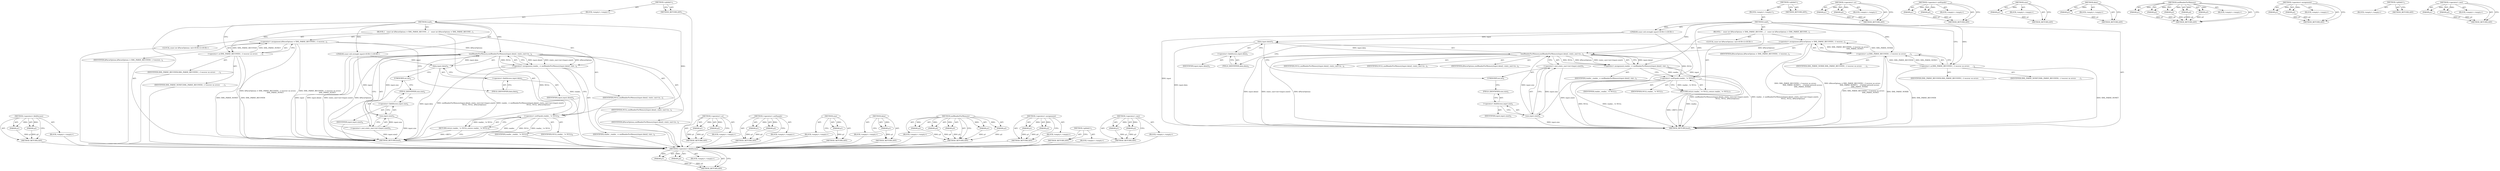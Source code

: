digraph "&lt;operator&gt;.cast" {
vulnerable_82 [label=<(METHOD,&lt;operator&gt;.fieldAccess)>];
vulnerable_83 [label=<(PARAM,p1)>];
vulnerable_84 [label=<(PARAM,p2)>];
vulnerable_85 [label=<(BLOCK,&lt;empty&gt;,&lt;empty&gt;)>];
vulnerable_86 [label=<(METHOD_RETURN,ANY)>];
vulnerable_6 [label=<(METHOD,&lt;global&gt;)<SUB>1</SUB>>];
vulnerable_7 [label=<(BLOCK,&lt;empty&gt;,&lt;empty&gt;)<SUB>1</SUB>>];
vulnerable_8 [label=<(METHOD,Load)<SUB>1</SUB>>];
vulnerable_9 [label="<(PARAM,const std::string&amp; input)<SUB>1</SUB>>"];
vulnerable_10 [label=<(BLOCK,{
   const int kParseOptions = XML_PARSE_RECOVE...,{
   const int kParseOptions = XML_PARSE_RECOVE...)<SUB>1</SUB>>];
vulnerable_11 [label="<(LOCAL,const int kParseOptions: int)<SUB>2</SUB>>"];
vulnerable_12 [label=<(&lt;operator&gt;.assignment,kParseOptions = XML_PARSE_RECOVER |  // recover...)<SUB>2</SUB>>];
vulnerable_13 [label=<(IDENTIFIER,kParseOptions,kParseOptions = XML_PARSE_RECOVER |  // recover...)<SUB>2</SUB>>];
vulnerable_14 [label=<(&lt;operator&gt;.or,XML_PARSE_RECOVER |  // recover on errors
     ...)<SUB>2</SUB>>];
vulnerable_15 [label=<(&lt;operator&gt;.or,XML_PARSE_RECOVER |  // recover on errors
     ...)<SUB>2</SUB>>];
vulnerable_16 [label=<(IDENTIFIER,XML_PARSE_RECOVER,XML_PARSE_RECOVER |  // recover on errors
     ...)<SUB>2</SUB>>];
vulnerable_17 [label=<(IDENTIFIER,XML_PARSE_NONET,XML_PARSE_RECOVER |  // recover on errors
     ...)<SUB>3</SUB>>];
vulnerable_18 [label=<(IDENTIFIER,XML_PARSE_NOXXE,XML_PARSE_RECOVER |  // recover on errors
     ...)<SUB>4</SUB>>];
vulnerable_19 [label=<(&lt;operator&gt;.assignment,reader_ = xmlReaderForMemory(input.data(), stat...)<SUB>5</SUB>>];
vulnerable_20 [label=<(IDENTIFIER,reader_,reader_ = xmlReaderForMemory(input.data(), stat...)<SUB>5</SUB>>];
vulnerable_21 [label=<(xmlReaderForMemory,xmlReaderForMemory(input.data(), static_cast&lt;in...)<SUB>5</SUB>>];
vulnerable_22 [label=<(data,input.data())<SUB>5</SUB>>];
vulnerable_23 [label=<(&lt;operator&gt;.fieldAccess,input.data)<SUB>5</SUB>>];
vulnerable_24 [label=<(IDENTIFIER,input,input.data())<SUB>5</SUB>>];
vulnerable_25 [label=<(FIELD_IDENTIFIER,data,data)<SUB>5</SUB>>];
vulnerable_26 [label=<(&lt;operator&gt;.cast,static_cast&lt;int&gt;(input.size()))<SUB>5</SUB>>];
vulnerable_27 [label=<(UNKNOWN,int,int)<SUB>5</SUB>>];
vulnerable_28 [label=<(size,input.size())<SUB>5</SUB>>];
vulnerable_29 [label=<(&lt;operator&gt;.fieldAccess,input.size)<SUB>5</SUB>>];
vulnerable_30 [label=<(IDENTIFIER,input,input.size())<SUB>5</SUB>>];
vulnerable_31 [label=<(FIELD_IDENTIFIER,size,size)<SUB>5</SUB>>];
vulnerable_32 [label=<(IDENTIFIER,NULL,xmlReaderForMemory(input.data(), static_cast&lt;in...)<SUB>6</SUB>>];
vulnerable_33 [label=<(IDENTIFIER,NULL,xmlReaderForMemory(input.data(), static_cast&lt;in...)<SUB>6</SUB>>];
vulnerable_34 [label=<(IDENTIFIER,kParseOptions,xmlReaderForMemory(input.data(), static_cast&lt;in...)<SUB>6</SUB>>];
vulnerable_35 [label=<(RETURN,return reader_ != NULL;,return reader_ != NULL;)<SUB>7</SUB>>];
vulnerable_36 [label=<(&lt;operator&gt;.notEquals,reader_ != NULL)<SUB>7</SUB>>];
vulnerable_37 [label=<(IDENTIFIER,reader_,reader_ != NULL)<SUB>7</SUB>>];
vulnerable_38 [label=<(IDENTIFIER,NULL,reader_ != NULL)<SUB>7</SUB>>];
vulnerable_39 [label=<(METHOD_RETURN,bool)<SUB>1</SUB>>];
vulnerable_41 [label=<(METHOD_RETURN,ANY)<SUB>1</SUB>>];
vulnerable_65 [label=<(METHOD,&lt;operator&gt;.or)>];
vulnerable_66 [label=<(PARAM,p1)>];
vulnerable_67 [label=<(PARAM,p2)>];
vulnerable_68 [label=<(BLOCK,&lt;empty&gt;,&lt;empty&gt;)>];
vulnerable_69 [label=<(METHOD_RETURN,ANY)>];
vulnerable_96 [label=<(METHOD,&lt;operator&gt;.notEquals)>];
vulnerable_97 [label=<(PARAM,p1)>];
vulnerable_98 [label=<(PARAM,p2)>];
vulnerable_99 [label=<(BLOCK,&lt;empty&gt;,&lt;empty&gt;)>];
vulnerable_100 [label=<(METHOD_RETURN,ANY)>];
vulnerable_92 [label=<(METHOD,size)>];
vulnerable_93 [label=<(PARAM,p1)>];
vulnerable_94 [label=<(BLOCK,&lt;empty&gt;,&lt;empty&gt;)>];
vulnerable_95 [label=<(METHOD_RETURN,ANY)>];
vulnerable_78 [label=<(METHOD,data)>];
vulnerable_79 [label=<(PARAM,p1)>];
vulnerable_80 [label=<(BLOCK,&lt;empty&gt;,&lt;empty&gt;)>];
vulnerable_81 [label=<(METHOD_RETURN,ANY)>];
vulnerable_70 [label=<(METHOD,xmlReaderForMemory)>];
vulnerable_71 [label=<(PARAM,p1)>];
vulnerable_72 [label=<(PARAM,p2)>];
vulnerable_73 [label=<(PARAM,p3)>];
vulnerable_74 [label=<(PARAM,p4)>];
vulnerable_75 [label=<(PARAM,p5)>];
vulnerable_76 [label=<(BLOCK,&lt;empty&gt;,&lt;empty&gt;)>];
vulnerable_77 [label=<(METHOD_RETURN,ANY)>];
vulnerable_60 [label=<(METHOD,&lt;operator&gt;.assignment)>];
vulnerable_61 [label=<(PARAM,p1)>];
vulnerable_62 [label=<(PARAM,p2)>];
vulnerable_63 [label=<(BLOCK,&lt;empty&gt;,&lt;empty&gt;)>];
vulnerable_64 [label=<(METHOD_RETURN,ANY)>];
vulnerable_54 [label=<(METHOD,&lt;global&gt;)<SUB>1</SUB>>];
vulnerable_55 [label=<(BLOCK,&lt;empty&gt;,&lt;empty&gt;)>];
vulnerable_56 [label=<(METHOD_RETURN,ANY)>];
vulnerable_87 [label=<(METHOD,&lt;operator&gt;.cast)>];
vulnerable_88 [label=<(PARAM,p1)>];
vulnerable_89 [label=<(PARAM,p2)>];
vulnerable_90 [label=<(BLOCK,&lt;empty&gt;,&lt;empty&gt;)>];
vulnerable_91 [label=<(METHOD_RETURN,ANY)>];
fixed_80 [label=<(METHOD,&lt;operator&gt;.fieldAccess)>];
fixed_81 [label=<(PARAM,p1)>];
fixed_82 [label=<(PARAM,p2)>];
fixed_83 [label=<(BLOCK,&lt;empty&gt;,&lt;empty&gt;)>];
fixed_84 [label=<(METHOD_RETURN,ANY)>];
fixed_6 [label=<(METHOD,&lt;global&gt;)<SUB>1</SUB>>];
fixed_7 [label=<(BLOCK,&lt;empty&gt;,&lt;empty&gt;)<SUB>1</SUB>>];
fixed_8 [label=<(METHOD,Load)<SUB>1</SUB>>];
fixed_9 [label="<(PARAM,const std::string&amp; input)<SUB>1</SUB>>"];
fixed_10 [label=<(BLOCK,{
   const int kParseOptions = XML_PARSE_RECOVE...,{
   const int kParseOptions = XML_PARSE_RECOVE...)<SUB>1</SUB>>];
fixed_11 [label="<(LOCAL,const int kParseOptions: int)<SUB>2</SUB>>"];
fixed_12 [label=<(&lt;operator&gt;.assignment,kParseOptions = XML_PARSE_RECOVER |  // recover...)<SUB>2</SUB>>];
fixed_13 [label=<(IDENTIFIER,kParseOptions,kParseOptions = XML_PARSE_RECOVER |  // recover...)<SUB>2</SUB>>];
fixed_14 [label=<(&lt;operator&gt;.or,XML_PARSE_RECOVER |  // recover on errors
     ...)<SUB>2</SUB>>];
fixed_15 [label=<(IDENTIFIER,XML_PARSE_RECOVER,XML_PARSE_RECOVER |  // recover on errors
     ...)<SUB>2</SUB>>];
fixed_16 [label=<(IDENTIFIER,XML_PARSE_NONET,XML_PARSE_RECOVER |  // recover on errors
     ...)<SUB>3</SUB>>];
fixed_17 [label=<(&lt;operator&gt;.assignment,reader_ = xmlReaderForMemory(input.data(), stat...)<SUB>4</SUB>>];
fixed_18 [label=<(IDENTIFIER,reader_,reader_ = xmlReaderForMemory(input.data(), stat...)<SUB>4</SUB>>];
fixed_19 [label=<(xmlReaderForMemory,xmlReaderForMemory(input.data(), static_cast&lt;in...)<SUB>4</SUB>>];
fixed_20 [label=<(data,input.data())<SUB>4</SUB>>];
fixed_21 [label=<(&lt;operator&gt;.fieldAccess,input.data)<SUB>4</SUB>>];
fixed_22 [label=<(IDENTIFIER,input,input.data())<SUB>4</SUB>>];
fixed_23 [label=<(FIELD_IDENTIFIER,data,data)<SUB>4</SUB>>];
fixed_24 [label=<(&lt;operator&gt;.cast,static_cast&lt;int&gt;(input.size()))<SUB>4</SUB>>];
fixed_25 [label=<(UNKNOWN,int,int)<SUB>4</SUB>>];
fixed_26 [label=<(size,input.size())<SUB>4</SUB>>];
fixed_27 [label=<(&lt;operator&gt;.fieldAccess,input.size)<SUB>4</SUB>>];
fixed_28 [label=<(IDENTIFIER,input,input.size())<SUB>4</SUB>>];
fixed_29 [label=<(FIELD_IDENTIFIER,size,size)<SUB>4</SUB>>];
fixed_30 [label=<(IDENTIFIER,NULL,xmlReaderForMemory(input.data(), static_cast&lt;in...)<SUB>5</SUB>>];
fixed_31 [label=<(IDENTIFIER,NULL,xmlReaderForMemory(input.data(), static_cast&lt;in...)<SUB>5</SUB>>];
fixed_32 [label=<(IDENTIFIER,kParseOptions,xmlReaderForMemory(input.data(), static_cast&lt;in...)<SUB>5</SUB>>];
fixed_33 [label=<(RETURN,return reader_ != NULL;,return reader_ != NULL;)<SUB>6</SUB>>];
fixed_34 [label=<(&lt;operator&gt;.notEquals,reader_ != NULL)<SUB>6</SUB>>];
fixed_35 [label=<(IDENTIFIER,reader_,reader_ != NULL)<SUB>6</SUB>>];
fixed_36 [label=<(IDENTIFIER,NULL,reader_ != NULL)<SUB>6</SUB>>];
fixed_37 [label=<(METHOD_RETURN,bool)<SUB>1</SUB>>];
fixed_39 [label=<(METHOD_RETURN,ANY)<SUB>1</SUB>>];
fixed_63 [label=<(METHOD,&lt;operator&gt;.or)>];
fixed_64 [label=<(PARAM,p1)>];
fixed_65 [label=<(PARAM,p2)>];
fixed_66 [label=<(BLOCK,&lt;empty&gt;,&lt;empty&gt;)>];
fixed_67 [label=<(METHOD_RETURN,ANY)>];
fixed_94 [label=<(METHOD,&lt;operator&gt;.notEquals)>];
fixed_95 [label=<(PARAM,p1)>];
fixed_96 [label=<(PARAM,p2)>];
fixed_97 [label=<(BLOCK,&lt;empty&gt;,&lt;empty&gt;)>];
fixed_98 [label=<(METHOD_RETURN,ANY)>];
fixed_90 [label=<(METHOD,size)>];
fixed_91 [label=<(PARAM,p1)>];
fixed_92 [label=<(BLOCK,&lt;empty&gt;,&lt;empty&gt;)>];
fixed_93 [label=<(METHOD_RETURN,ANY)>];
fixed_76 [label=<(METHOD,data)>];
fixed_77 [label=<(PARAM,p1)>];
fixed_78 [label=<(BLOCK,&lt;empty&gt;,&lt;empty&gt;)>];
fixed_79 [label=<(METHOD_RETURN,ANY)>];
fixed_68 [label=<(METHOD,xmlReaderForMemory)>];
fixed_69 [label=<(PARAM,p1)>];
fixed_70 [label=<(PARAM,p2)>];
fixed_71 [label=<(PARAM,p3)>];
fixed_72 [label=<(PARAM,p4)>];
fixed_73 [label=<(PARAM,p5)>];
fixed_74 [label=<(BLOCK,&lt;empty&gt;,&lt;empty&gt;)>];
fixed_75 [label=<(METHOD_RETURN,ANY)>];
fixed_58 [label=<(METHOD,&lt;operator&gt;.assignment)>];
fixed_59 [label=<(PARAM,p1)>];
fixed_60 [label=<(PARAM,p2)>];
fixed_61 [label=<(BLOCK,&lt;empty&gt;,&lt;empty&gt;)>];
fixed_62 [label=<(METHOD_RETURN,ANY)>];
fixed_52 [label=<(METHOD,&lt;global&gt;)<SUB>1</SUB>>];
fixed_53 [label=<(BLOCK,&lt;empty&gt;,&lt;empty&gt;)>];
fixed_54 [label=<(METHOD_RETURN,ANY)>];
fixed_85 [label=<(METHOD,&lt;operator&gt;.cast)>];
fixed_86 [label=<(PARAM,p1)>];
fixed_87 [label=<(PARAM,p2)>];
fixed_88 [label=<(BLOCK,&lt;empty&gt;,&lt;empty&gt;)>];
fixed_89 [label=<(METHOD_RETURN,ANY)>];
vulnerable_82 -> vulnerable_83  [key=0, label="AST: "];
vulnerable_82 -> vulnerable_83  [key=1, label="DDG: "];
vulnerable_82 -> vulnerable_85  [key=0, label="AST: "];
vulnerable_82 -> vulnerable_84  [key=0, label="AST: "];
vulnerable_82 -> vulnerable_84  [key=1, label="DDG: "];
vulnerable_82 -> vulnerable_86  [key=0, label="AST: "];
vulnerable_82 -> vulnerable_86  [key=1, label="CFG: "];
vulnerable_83 -> vulnerable_86  [key=0, label="DDG: p1"];
vulnerable_84 -> vulnerable_86  [key=0, label="DDG: p2"];
vulnerable_6 -> vulnerable_7  [key=0, label="AST: "];
vulnerable_6 -> vulnerable_41  [key=0, label="AST: "];
vulnerable_6 -> vulnerable_41  [key=1, label="CFG: "];
vulnerable_7 -> vulnerable_8  [key=0, label="AST: "];
vulnerable_8 -> vulnerable_9  [key=0, label="AST: "];
vulnerable_8 -> vulnerable_9  [key=1, label="DDG: "];
vulnerable_8 -> vulnerable_10  [key=0, label="AST: "];
vulnerable_8 -> vulnerable_39  [key=0, label="AST: "];
vulnerable_8 -> vulnerable_15  [key=0, label="CFG: "];
vulnerable_8 -> vulnerable_15  [key=1, label="DDG: "];
vulnerable_8 -> vulnerable_14  [key=0, label="DDG: "];
vulnerable_8 -> vulnerable_21  [key=0, label="DDG: "];
vulnerable_8 -> vulnerable_36  [key=0, label="DDG: "];
vulnerable_9 -> vulnerable_39  [key=0, label="DDG: input"];
vulnerable_9 -> vulnerable_22  [key=0, label="DDG: input"];
vulnerable_9 -> vulnerable_28  [key=0, label="DDG: input"];
vulnerable_10 -> vulnerable_11  [key=0, label="AST: "];
vulnerable_10 -> vulnerable_12  [key=0, label="AST: "];
vulnerable_10 -> vulnerable_19  [key=0, label="AST: "];
vulnerable_10 -> vulnerable_35  [key=0, label="AST: "];
vulnerable_12 -> vulnerable_13  [key=0, label="AST: "];
vulnerable_12 -> vulnerable_14  [key=0, label="AST: "];
vulnerable_12 -> vulnerable_25  [key=0, label="CFG: "];
vulnerable_12 -> vulnerable_39  [key=0, label="DDG: XML_PARSE_RECOVER |  // recover on errors
                            XML_PARSE_NONET |    // forbid network access
                            XML_PARSE_NOXXE"];
vulnerable_12 -> vulnerable_39  [key=1, label="DDG: kParseOptions = XML_PARSE_RECOVER |  // recover on errors
                            XML_PARSE_NONET |    // forbid network access
                            XML_PARSE_NOXXE"];
vulnerable_12 -> vulnerable_21  [key=0, label="DDG: kParseOptions"];
vulnerable_14 -> vulnerable_15  [key=0, label="AST: "];
vulnerable_14 -> vulnerable_18  [key=0, label="AST: "];
vulnerable_14 -> vulnerable_12  [key=0, label="CFG: "];
vulnerable_14 -> vulnerable_12  [key=1, label="DDG: XML_PARSE_RECOVER |  // recover on errors
                            XML_PARSE_NONET"];
vulnerable_14 -> vulnerable_12  [key=2, label="DDG: XML_PARSE_NOXXE"];
vulnerable_14 -> vulnerable_39  [key=0, label="DDG: XML_PARSE_RECOVER |  // recover on errors
                            XML_PARSE_NONET"];
vulnerable_14 -> vulnerable_39  [key=1, label="DDG: XML_PARSE_NOXXE"];
vulnerable_15 -> vulnerable_16  [key=0, label="AST: "];
vulnerable_15 -> vulnerable_17  [key=0, label="AST: "];
vulnerable_15 -> vulnerable_14  [key=0, label="CFG: "];
vulnerable_15 -> vulnerable_14  [key=1, label="DDG: XML_PARSE_RECOVER"];
vulnerable_15 -> vulnerable_14  [key=2, label="DDG: XML_PARSE_NONET"];
vulnerable_15 -> vulnerable_39  [key=0, label="DDG: XML_PARSE_RECOVER"];
vulnerable_15 -> vulnerable_39  [key=1, label="DDG: XML_PARSE_NONET"];
vulnerable_19 -> vulnerable_20  [key=0, label="AST: "];
vulnerable_19 -> vulnerable_21  [key=0, label="AST: "];
vulnerable_19 -> vulnerable_36  [key=0, label="CFG: "];
vulnerable_19 -> vulnerable_36  [key=1, label="DDG: reader_"];
vulnerable_19 -> vulnerable_39  [key=0, label="DDG: xmlReaderForMemory(input.data(), static_cast&lt;int&gt;(input.size()),
                               NULL, NULL, kParseOptions)"];
vulnerable_19 -> vulnerable_39  [key=1, label="DDG: reader_ = xmlReaderForMemory(input.data(), static_cast&lt;int&gt;(input.size()),
                               NULL, NULL, kParseOptions)"];
vulnerable_21 -> vulnerable_22  [key=0, label="AST: "];
vulnerable_21 -> vulnerable_26  [key=0, label="AST: "];
vulnerable_21 -> vulnerable_32  [key=0, label="AST: "];
vulnerable_21 -> vulnerable_33  [key=0, label="AST: "];
vulnerable_21 -> vulnerable_34  [key=0, label="AST: "];
vulnerable_21 -> vulnerable_19  [key=0, label="CFG: "];
vulnerable_21 -> vulnerable_19  [key=1, label="DDG: input.data()"];
vulnerable_21 -> vulnerable_19  [key=2, label="DDG: NULL"];
vulnerable_21 -> vulnerable_19  [key=3, label="DDG: kParseOptions"];
vulnerable_21 -> vulnerable_19  [key=4, label="DDG: static_cast&lt;int&gt;(input.size())"];
vulnerable_21 -> vulnerable_39  [key=0, label="DDG: input.data()"];
vulnerable_21 -> vulnerable_39  [key=1, label="DDG: static_cast&lt;int&gt;(input.size())"];
vulnerable_21 -> vulnerable_39  [key=2, label="DDG: kParseOptions"];
vulnerable_21 -> vulnerable_36  [key=0, label="DDG: NULL"];
vulnerable_22 -> vulnerable_23  [key=0, label="AST: "];
vulnerable_22 -> vulnerable_27  [key=0, label="CFG: "];
vulnerable_22 -> vulnerable_39  [key=0, label="DDG: input.data"];
vulnerable_22 -> vulnerable_21  [key=0, label="DDG: input.data"];
vulnerable_23 -> vulnerable_24  [key=0, label="AST: "];
vulnerable_23 -> vulnerable_25  [key=0, label="AST: "];
vulnerable_23 -> vulnerable_22  [key=0, label="CFG: "];
vulnerable_25 -> vulnerable_23  [key=0, label="CFG: "];
vulnerable_26 -> vulnerable_27  [key=0, label="AST: "];
vulnerable_26 -> vulnerable_28  [key=0, label="AST: "];
vulnerable_26 -> vulnerable_21  [key=0, label="CFG: "];
vulnerable_26 -> vulnerable_39  [key=0, label="DDG: input.size()"];
vulnerable_27 -> vulnerable_31  [key=0, label="CFG: "];
vulnerable_28 -> vulnerable_29  [key=0, label="AST: "];
vulnerable_28 -> vulnerable_26  [key=0, label="CFG: "];
vulnerable_28 -> vulnerable_26  [key=1, label="DDG: input.size"];
vulnerable_28 -> vulnerable_39  [key=0, label="DDG: input.size"];
vulnerable_28 -> vulnerable_21  [key=0, label="DDG: input.size"];
vulnerable_29 -> vulnerable_30  [key=0, label="AST: "];
vulnerable_29 -> vulnerable_31  [key=0, label="AST: "];
vulnerable_29 -> vulnerable_28  [key=0, label="CFG: "];
vulnerable_31 -> vulnerable_29  [key=0, label="CFG: "];
vulnerable_35 -> vulnerable_36  [key=0, label="AST: "];
vulnerable_35 -> vulnerable_39  [key=0, label="CFG: "];
vulnerable_35 -> vulnerable_39  [key=1, label="DDG: &lt;RET&gt;"];
vulnerable_36 -> vulnerable_37  [key=0, label="AST: "];
vulnerable_36 -> vulnerable_38  [key=0, label="AST: "];
vulnerable_36 -> vulnerable_35  [key=0, label="CFG: "];
vulnerable_36 -> vulnerable_35  [key=1, label="DDG: reader_ != NULL"];
vulnerable_36 -> vulnerable_39  [key=0, label="DDG: reader_"];
vulnerable_36 -> vulnerable_39  [key=1, label="DDG: NULL"];
vulnerable_36 -> vulnerable_39  [key=2, label="DDG: reader_ != NULL"];
vulnerable_65 -> vulnerable_66  [key=0, label="AST: "];
vulnerable_65 -> vulnerable_66  [key=1, label="DDG: "];
vulnerable_65 -> vulnerable_68  [key=0, label="AST: "];
vulnerable_65 -> vulnerable_67  [key=0, label="AST: "];
vulnerable_65 -> vulnerable_67  [key=1, label="DDG: "];
vulnerable_65 -> vulnerable_69  [key=0, label="AST: "];
vulnerable_65 -> vulnerable_69  [key=1, label="CFG: "];
vulnerable_66 -> vulnerable_69  [key=0, label="DDG: p1"];
vulnerable_67 -> vulnerable_69  [key=0, label="DDG: p2"];
vulnerable_96 -> vulnerable_97  [key=0, label="AST: "];
vulnerable_96 -> vulnerable_97  [key=1, label="DDG: "];
vulnerable_96 -> vulnerable_99  [key=0, label="AST: "];
vulnerable_96 -> vulnerable_98  [key=0, label="AST: "];
vulnerable_96 -> vulnerable_98  [key=1, label="DDG: "];
vulnerable_96 -> vulnerable_100  [key=0, label="AST: "];
vulnerable_96 -> vulnerable_100  [key=1, label="CFG: "];
vulnerable_97 -> vulnerable_100  [key=0, label="DDG: p1"];
vulnerable_98 -> vulnerable_100  [key=0, label="DDG: p2"];
vulnerable_92 -> vulnerable_93  [key=0, label="AST: "];
vulnerable_92 -> vulnerable_93  [key=1, label="DDG: "];
vulnerable_92 -> vulnerable_94  [key=0, label="AST: "];
vulnerable_92 -> vulnerable_95  [key=0, label="AST: "];
vulnerable_92 -> vulnerable_95  [key=1, label="CFG: "];
vulnerable_93 -> vulnerable_95  [key=0, label="DDG: p1"];
vulnerable_78 -> vulnerable_79  [key=0, label="AST: "];
vulnerable_78 -> vulnerable_79  [key=1, label="DDG: "];
vulnerable_78 -> vulnerable_80  [key=0, label="AST: "];
vulnerable_78 -> vulnerable_81  [key=0, label="AST: "];
vulnerable_78 -> vulnerable_81  [key=1, label="CFG: "];
vulnerable_79 -> vulnerable_81  [key=0, label="DDG: p1"];
vulnerable_70 -> vulnerable_71  [key=0, label="AST: "];
vulnerable_70 -> vulnerable_71  [key=1, label="DDG: "];
vulnerable_70 -> vulnerable_76  [key=0, label="AST: "];
vulnerable_70 -> vulnerable_72  [key=0, label="AST: "];
vulnerable_70 -> vulnerable_72  [key=1, label="DDG: "];
vulnerable_70 -> vulnerable_77  [key=0, label="AST: "];
vulnerable_70 -> vulnerable_77  [key=1, label="CFG: "];
vulnerable_70 -> vulnerable_73  [key=0, label="AST: "];
vulnerable_70 -> vulnerable_73  [key=1, label="DDG: "];
vulnerable_70 -> vulnerable_74  [key=0, label="AST: "];
vulnerable_70 -> vulnerable_74  [key=1, label="DDG: "];
vulnerable_70 -> vulnerable_75  [key=0, label="AST: "];
vulnerable_70 -> vulnerable_75  [key=1, label="DDG: "];
vulnerable_71 -> vulnerable_77  [key=0, label="DDG: p1"];
vulnerable_72 -> vulnerable_77  [key=0, label="DDG: p2"];
vulnerable_73 -> vulnerable_77  [key=0, label="DDG: p3"];
vulnerable_74 -> vulnerable_77  [key=0, label="DDG: p4"];
vulnerable_75 -> vulnerable_77  [key=0, label="DDG: p5"];
vulnerable_60 -> vulnerable_61  [key=0, label="AST: "];
vulnerable_60 -> vulnerable_61  [key=1, label="DDG: "];
vulnerable_60 -> vulnerable_63  [key=0, label="AST: "];
vulnerable_60 -> vulnerable_62  [key=0, label="AST: "];
vulnerable_60 -> vulnerable_62  [key=1, label="DDG: "];
vulnerable_60 -> vulnerable_64  [key=0, label="AST: "];
vulnerable_60 -> vulnerable_64  [key=1, label="CFG: "];
vulnerable_61 -> vulnerable_64  [key=0, label="DDG: p1"];
vulnerable_62 -> vulnerable_64  [key=0, label="DDG: p2"];
vulnerable_54 -> vulnerable_55  [key=0, label="AST: "];
vulnerable_54 -> vulnerable_56  [key=0, label="AST: "];
vulnerable_54 -> vulnerable_56  [key=1, label="CFG: "];
vulnerable_87 -> vulnerable_88  [key=0, label="AST: "];
vulnerable_87 -> vulnerable_88  [key=1, label="DDG: "];
vulnerable_87 -> vulnerable_90  [key=0, label="AST: "];
vulnerable_87 -> vulnerable_89  [key=0, label="AST: "];
vulnerable_87 -> vulnerable_89  [key=1, label="DDG: "];
vulnerable_87 -> vulnerable_91  [key=0, label="AST: "];
vulnerable_87 -> vulnerable_91  [key=1, label="CFG: "];
vulnerable_88 -> vulnerable_91  [key=0, label="DDG: p1"];
vulnerable_89 -> vulnerable_91  [key=0, label="DDG: p2"];
fixed_80 -> fixed_81  [key=0, label="AST: "];
fixed_80 -> fixed_81  [key=1, label="DDG: "];
fixed_80 -> fixed_83  [key=0, label="AST: "];
fixed_80 -> fixed_82  [key=0, label="AST: "];
fixed_80 -> fixed_82  [key=1, label="DDG: "];
fixed_80 -> fixed_84  [key=0, label="AST: "];
fixed_80 -> fixed_84  [key=1, label="CFG: "];
fixed_81 -> fixed_84  [key=0, label="DDG: p1"];
fixed_82 -> fixed_84  [key=0, label="DDG: p2"];
fixed_83 -> vulnerable_82  [key=0];
fixed_84 -> vulnerable_82  [key=0];
fixed_6 -> fixed_7  [key=0, label="AST: "];
fixed_6 -> fixed_39  [key=0, label="AST: "];
fixed_6 -> fixed_39  [key=1, label="CFG: "];
fixed_7 -> fixed_8  [key=0, label="AST: "];
fixed_8 -> fixed_9  [key=0, label="AST: "];
fixed_8 -> fixed_9  [key=1, label="DDG: "];
fixed_8 -> fixed_10  [key=0, label="AST: "];
fixed_8 -> fixed_37  [key=0, label="AST: "];
fixed_8 -> fixed_14  [key=0, label="CFG: "];
fixed_8 -> fixed_14  [key=1, label="DDG: "];
fixed_8 -> fixed_19  [key=0, label="DDG: "];
fixed_8 -> fixed_34  [key=0, label="DDG: "];
fixed_9 -> fixed_37  [key=0, label="DDG: input"];
fixed_9 -> fixed_20  [key=0, label="DDG: input"];
fixed_9 -> fixed_26  [key=0, label="DDG: input"];
fixed_10 -> fixed_11  [key=0, label="AST: "];
fixed_10 -> fixed_12  [key=0, label="AST: "];
fixed_10 -> fixed_17  [key=0, label="AST: "];
fixed_10 -> fixed_33  [key=0, label="AST: "];
fixed_11 -> vulnerable_82  [key=0];
fixed_12 -> fixed_13  [key=0, label="AST: "];
fixed_12 -> fixed_14  [key=0, label="AST: "];
fixed_12 -> fixed_23  [key=0, label="CFG: "];
fixed_12 -> fixed_37  [key=0, label="DDG: XML_PARSE_RECOVER |  // recover on errors
                             XML_PARSE_NONET"];
fixed_12 -> fixed_37  [key=1, label="DDG: kParseOptions = XML_PARSE_RECOVER |  // recover on errors
                             XML_PARSE_NONET"];
fixed_12 -> fixed_19  [key=0, label="DDG: kParseOptions"];
fixed_13 -> vulnerable_82  [key=0];
fixed_14 -> fixed_15  [key=0, label="AST: "];
fixed_14 -> fixed_16  [key=0, label="AST: "];
fixed_14 -> fixed_12  [key=0, label="CFG: "];
fixed_14 -> fixed_12  [key=1, label="DDG: XML_PARSE_RECOVER"];
fixed_14 -> fixed_12  [key=2, label="DDG: XML_PARSE_NONET"];
fixed_14 -> fixed_37  [key=0, label="DDG: XML_PARSE_RECOVER"];
fixed_14 -> fixed_37  [key=1, label="DDG: XML_PARSE_NONET"];
fixed_15 -> vulnerable_82  [key=0];
fixed_16 -> vulnerable_82  [key=0];
fixed_17 -> fixed_18  [key=0, label="AST: "];
fixed_17 -> fixed_19  [key=0, label="AST: "];
fixed_17 -> fixed_34  [key=0, label="CFG: "];
fixed_17 -> fixed_34  [key=1, label="DDG: reader_"];
fixed_17 -> fixed_37  [key=0, label="DDG: xmlReaderForMemory(input.data(), static_cast&lt;int&gt;(input.size()),
                               NULL, NULL, kParseOptions)"];
fixed_17 -> fixed_37  [key=1, label="DDG: reader_ = xmlReaderForMemory(input.data(), static_cast&lt;int&gt;(input.size()),
                               NULL, NULL, kParseOptions)"];
fixed_18 -> vulnerable_82  [key=0];
fixed_19 -> fixed_20  [key=0, label="AST: "];
fixed_19 -> fixed_24  [key=0, label="AST: "];
fixed_19 -> fixed_30  [key=0, label="AST: "];
fixed_19 -> fixed_31  [key=0, label="AST: "];
fixed_19 -> fixed_32  [key=0, label="AST: "];
fixed_19 -> fixed_17  [key=0, label="CFG: "];
fixed_19 -> fixed_17  [key=1, label="DDG: input.data()"];
fixed_19 -> fixed_17  [key=2, label="DDG: static_cast&lt;int&gt;(input.size())"];
fixed_19 -> fixed_17  [key=3, label="DDG: kParseOptions"];
fixed_19 -> fixed_17  [key=4, label="DDG: NULL"];
fixed_19 -> fixed_37  [key=0, label="DDG: input.data()"];
fixed_19 -> fixed_37  [key=1, label="DDG: static_cast&lt;int&gt;(input.size())"];
fixed_19 -> fixed_37  [key=2, label="DDG: kParseOptions"];
fixed_19 -> fixed_34  [key=0, label="DDG: NULL"];
fixed_20 -> fixed_21  [key=0, label="AST: "];
fixed_20 -> fixed_25  [key=0, label="CFG: "];
fixed_20 -> fixed_37  [key=0, label="DDG: input.data"];
fixed_20 -> fixed_19  [key=0, label="DDG: input.data"];
fixed_21 -> fixed_22  [key=0, label="AST: "];
fixed_21 -> fixed_23  [key=0, label="AST: "];
fixed_21 -> fixed_20  [key=0, label="CFG: "];
fixed_22 -> vulnerable_82  [key=0];
fixed_23 -> fixed_21  [key=0, label="CFG: "];
fixed_24 -> fixed_25  [key=0, label="AST: "];
fixed_24 -> fixed_26  [key=0, label="AST: "];
fixed_24 -> fixed_19  [key=0, label="CFG: "];
fixed_24 -> fixed_37  [key=0, label="DDG: input.size()"];
fixed_25 -> fixed_29  [key=0, label="CFG: "];
fixed_26 -> fixed_27  [key=0, label="AST: "];
fixed_26 -> fixed_24  [key=0, label="CFG: "];
fixed_26 -> fixed_24  [key=1, label="DDG: input.size"];
fixed_26 -> fixed_37  [key=0, label="DDG: input.size"];
fixed_26 -> fixed_19  [key=0, label="DDG: input.size"];
fixed_27 -> fixed_28  [key=0, label="AST: "];
fixed_27 -> fixed_29  [key=0, label="AST: "];
fixed_27 -> fixed_26  [key=0, label="CFG: "];
fixed_28 -> vulnerable_82  [key=0];
fixed_29 -> fixed_27  [key=0, label="CFG: "];
fixed_30 -> vulnerable_82  [key=0];
fixed_31 -> vulnerable_82  [key=0];
fixed_32 -> vulnerable_82  [key=0];
fixed_33 -> fixed_34  [key=0, label="AST: "];
fixed_33 -> fixed_37  [key=0, label="CFG: "];
fixed_33 -> fixed_37  [key=1, label="DDG: &lt;RET&gt;"];
fixed_34 -> fixed_35  [key=0, label="AST: "];
fixed_34 -> fixed_36  [key=0, label="AST: "];
fixed_34 -> fixed_33  [key=0, label="CFG: "];
fixed_34 -> fixed_33  [key=1, label="DDG: reader_ != NULL"];
fixed_34 -> fixed_37  [key=0, label="DDG: reader_"];
fixed_34 -> fixed_37  [key=1, label="DDG: NULL"];
fixed_34 -> fixed_37  [key=2, label="DDG: reader_ != NULL"];
fixed_35 -> vulnerable_82  [key=0];
fixed_36 -> vulnerable_82  [key=0];
fixed_37 -> vulnerable_82  [key=0];
fixed_39 -> vulnerable_82  [key=0];
fixed_63 -> fixed_64  [key=0, label="AST: "];
fixed_63 -> fixed_64  [key=1, label="DDG: "];
fixed_63 -> fixed_66  [key=0, label="AST: "];
fixed_63 -> fixed_65  [key=0, label="AST: "];
fixed_63 -> fixed_65  [key=1, label="DDG: "];
fixed_63 -> fixed_67  [key=0, label="AST: "];
fixed_63 -> fixed_67  [key=1, label="CFG: "];
fixed_64 -> fixed_67  [key=0, label="DDG: p1"];
fixed_65 -> fixed_67  [key=0, label="DDG: p2"];
fixed_66 -> vulnerable_82  [key=0];
fixed_67 -> vulnerable_82  [key=0];
fixed_94 -> fixed_95  [key=0, label="AST: "];
fixed_94 -> fixed_95  [key=1, label="DDG: "];
fixed_94 -> fixed_97  [key=0, label="AST: "];
fixed_94 -> fixed_96  [key=0, label="AST: "];
fixed_94 -> fixed_96  [key=1, label="DDG: "];
fixed_94 -> fixed_98  [key=0, label="AST: "];
fixed_94 -> fixed_98  [key=1, label="CFG: "];
fixed_95 -> fixed_98  [key=0, label="DDG: p1"];
fixed_96 -> fixed_98  [key=0, label="DDG: p2"];
fixed_97 -> vulnerable_82  [key=0];
fixed_98 -> vulnerable_82  [key=0];
fixed_90 -> fixed_91  [key=0, label="AST: "];
fixed_90 -> fixed_91  [key=1, label="DDG: "];
fixed_90 -> fixed_92  [key=0, label="AST: "];
fixed_90 -> fixed_93  [key=0, label="AST: "];
fixed_90 -> fixed_93  [key=1, label="CFG: "];
fixed_91 -> fixed_93  [key=0, label="DDG: p1"];
fixed_92 -> vulnerable_82  [key=0];
fixed_93 -> vulnerable_82  [key=0];
fixed_76 -> fixed_77  [key=0, label="AST: "];
fixed_76 -> fixed_77  [key=1, label="DDG: "];
fixed_76 -> fixed_78  [key=0, label="AST: "];
fixed_76 -> fixed_79  [key=0, label="AST: "];
fixed_76 -> fixed_79  [key=1, label="CFG: "];
fixed_77 -> fixed_79  [key=0, label="DDG: p1"];
fixed_78 -> vulnerable_82  [key=0];
fixed_79 -> vulnerable_82  [key=0];
fixed_68 -> fixed_69  [key=0, label="AST: "];
fixed_68 -> fixed_69  [key=1, label="DDG: "];
fixed_68 -> fixed_74  [key=0, label="AST: "];
fixed_68 -> fixed_70  [key=0, label="AST: "];
fixed_68 -> fixed_70  [key=1, label="DDG: "];
fixed_68 -> fixed_75  [key=0, label="AST: "];
fixed_68 -> fixed_75  [key=1, label="CFG: "];
fixed_68 -> fixed_71  [key=0, label="AST: "];
fixed_68 -> fixed_71  [key=1, label="DDG: "];
fixed_68 -> fixed_72  [key=0, label="AST: "];
fixed_68 -> fixed_72  [key=1, label="DDG: "];
fixed_68 -> fixed_73  [key=0, label="AST: "];
fixed_68 -> fixed_73  [key=1, label="DDG: "];
fixed_69 -> fixed_75  [key=0, label="DDG: p1"];
fixed_70 -> fixed_75  [key=0, label="DDG: p2"];
fixed_71 -> fixed_75  [key=0, label="DDG: p3"];
fixed_72 -> fixed_75  [key=0, label="DDG: p4"];
fixed_73 -> fixed_75  [key=0, label="DDG: p5"];
fixed_74 -> vulnerable_82  [key=0];
fixed_75 -> vulnerable_82  [key=0];
fixed_58 -> fixed_59  [key=0, label="AST: "];
fixed_58 -> fixed_59  [key=1, label="DDG: "];
fixed_58 -> fixed_61  [key=0, label="AST: "];
fixed_58 -> fixed_60  [key=0, label="AST: "];
fixed_58 -> fixed_60  [key=1, label="DDG: "];
fixed_58 -> fixed_62  [key=0, label="AST: "];
fixed_58 -> fixed_62  [key=1, label="CFG: "];
fixed_59 -> fixed_62  [key=0, label="DDG: p1"];
fixed_60 -> fixed_62  [key=0, label="DDG: p2"];
fixed_61 -> vulnerable_82  [key=0];
fixed_62 -> vulnerable_82  [key=0];
fixed_52 -> fixed_53  [key=0, label="AST: "];
fixed_52 -> fixed_54  [key=0, label="AST: "];
fixed_52 -> fixed_54  [key=1, label="CFG: "];
fixed_53 -> vulnerable_82  [key=0];
fixed_54 -> vulnerable_82  [key=0];
fixed_85 -> fixed_86  [key=0, label="AST: "];
fixed_85 -> fixed_86  [key=1, label="DDG: "];
fixed_85 -> fixed_88  [key=0, label="AST: "];
fixed_85 -> fixed_87  [key=0, label="AST: "];
fixed_85 -> fixed_87  [key=1, label="DDG: "];
fixed_85 -> fixed_89  [key=0, label="AST: "];
fixed_85 -> fixed_89  [key=1, label="CFG: "];
fixed_86 -> fixed_89  [key=0, label="DDG: p1"];
fixed_87 -> fixed_89  [key=0, label="DDG: p2"];
fixed_88 -> vulnerable_82  [key=0];
fixed_89 -> vulnerable_82  [key=0];
}
